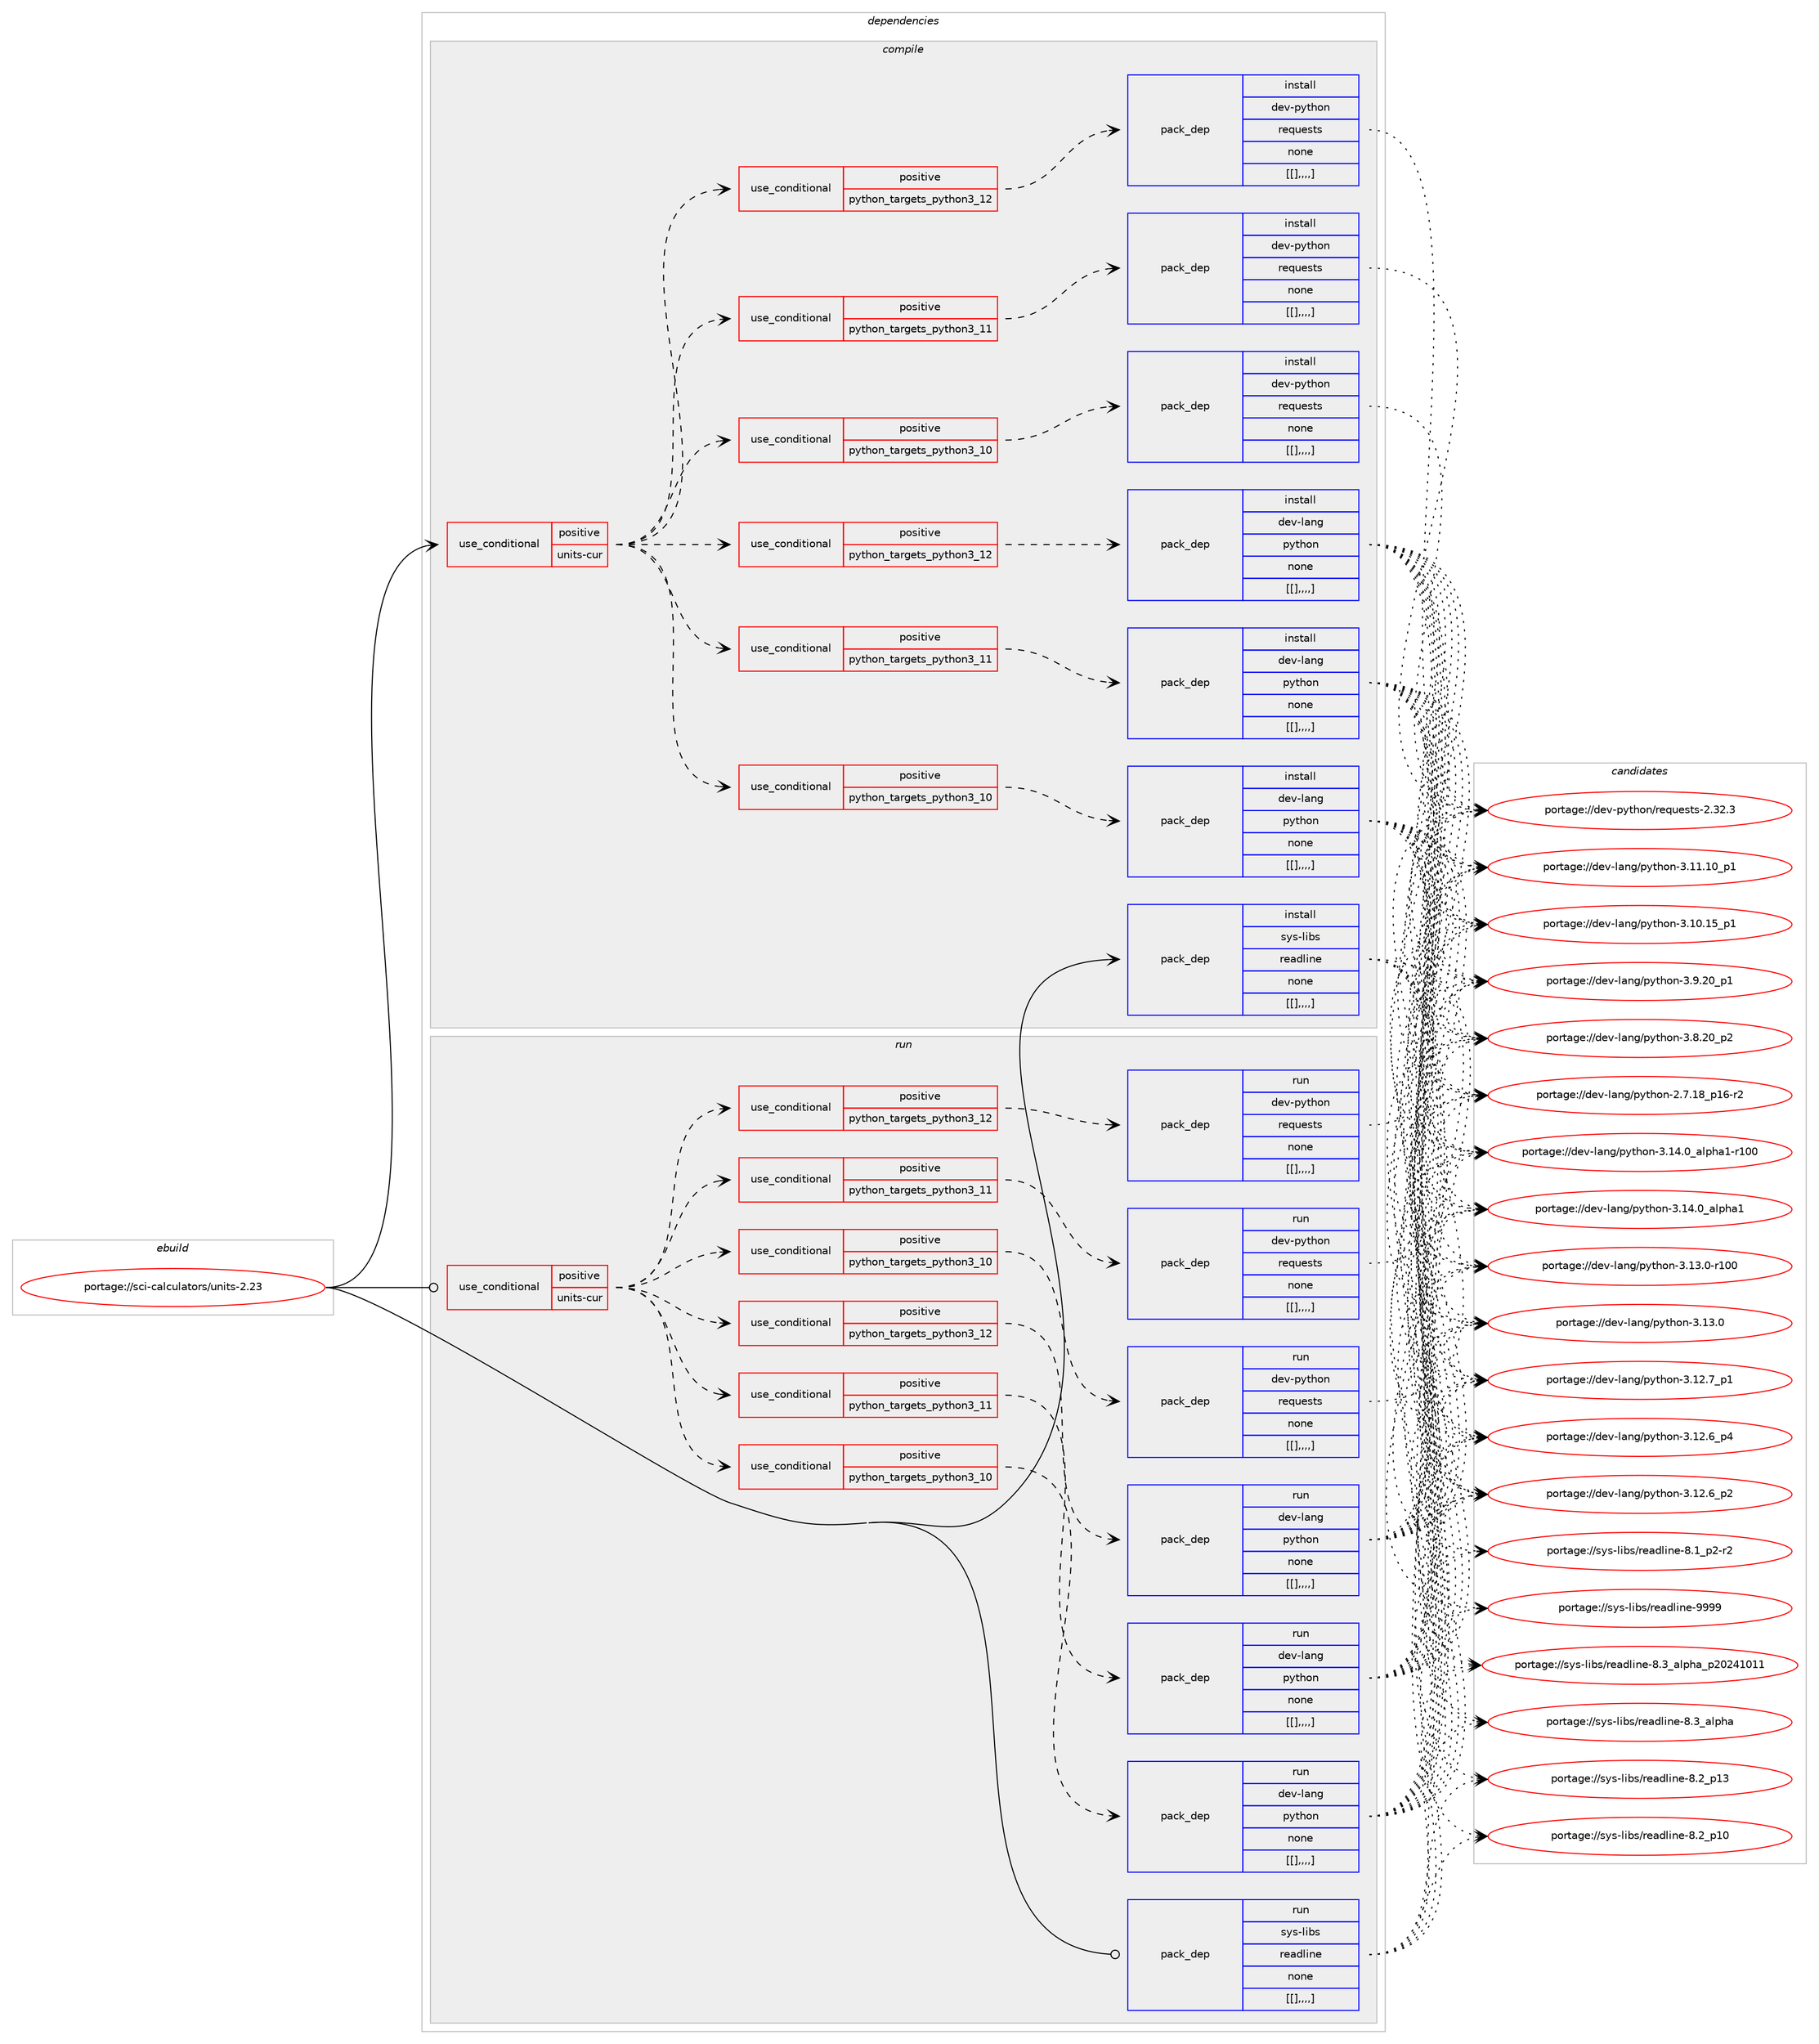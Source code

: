 digraph prolog {

# *************
# Graph options
# *************

newrank=true;
concentrate=true;
compound=true;
graph [rankdir=LR,fontname=Helvetica,fontsize=10,ranksep=1.5];#, ranksep=2.5, nodesep=0.2];
edge  [arrowhead=vee];
node  [fontname=Helvetica,fontsize=10];

# **********
# The ebuild
# **********

subgraph cluster_leftcol {
color=gray;
label=<<i>ebuild</i>>;
id [label="portage://sci-calculators/units-2.23", color=red, width=4, href="../sci-calculators/units-2.23.svg"];
}

# ****************
# The dependencies
# ****************

subgraph cluster_midcol {
color=gray;
label=<<i>dependencies</i>>;
subgraph cluster_compile {
fillcolor="#eeeeee";
style=filled;
label=<<i>compile</i>>;
subgraph cond110528 {
dependency416553 [label=<<TABLE BORDER="0" CELLBORDER="1" CELLSPACING="0" CELLPADDING="4"><TR><TD ROWSPAN="3" CELLPADDING="10">use_conditional</TD></TR><TR><TD>positive</TD></TR><TR><TD>units-cur</TD></TR></TABLE>>, shape=none, color=red];
subgraph cond110531 {
dependency416559 [label=<<TABLE BORDER="0" CELLBORDER="1" CELLSPACING="0" CELLPADDING="4"><TR><TD ROWSPAN="3" CELLPADDING="10">use_conditional</TD></TR><TR><TD>positive</TD></TR><TR><TD>python_targets_python3_10</TD></TR></TABLE>>, shape=none, color=red];
subgraph pack302923 {
dependency416564 [label=<<TABLE BORDER="0" CELLBORDER="1" CELLSPACING="0" CELLPADDING="4" WIDTH="220"><TR><TD ROWSPAN="6" CELLPADDING="30">pack_dep</TD></TR><TR><TD WIDTH="110">install</TD></TR><TR><TD>dev-lang</TD></TR><TR><TD>python</TD></TR><TR><TD>none</TD></TR><TR><TD>[[],,,,]</TD></TR></TABLE>>, shape=none, color=blue];
}
dependency416559:e -> dependency416564:w [weight=20,style="dashed",arrowhead="vee"];
}
dependency416553:e -> dependency416559:w [weight=20,style="dashed",arrowhead="vee"];
subgraph cond110534 {
dependency416570 [label=<<TABLE BORDER="0" CELLBORDER="1" CELLSPACING="0" CELLPADDING="4"><TR><TD ROWSPAN="3" CELLPADDING="10">use_conditional</TD></TR><TR><TD>positive</TD></TR><TR><TD>python_targets_python3_11</TD></TR></TABLE>>, shape=none, color=red];
subgraph pack302932 {
dependency416575 [label=<<TABLE BORDER="0" CELLBORDER="1" CELLSPACING="0" CELLPADDING="4" WIDTH="220"><TR><TD ROWSPAN="6" CELLPADDING="30">pack_dep</TD></TR><TR><TD WIDTH="110">install</TD></TR><TR><TD>dev-lang</TD></TR><TR><TD>python</TD></TR><TR><TD>none</TD></TR><TR><TD>[[],,,,]</TD></TR></TABLE>>, shape=none, color=blue];
}
dependency416570:e -> dependency416575:w [weight=20,style="dashed",arrowhead="vee"];
}
dependency416553:e -> dependency416570:w [weight=20,style="dashed",arrowhead="vee"];
subgraph cond110537 {
dependency416584 [label=<<TABLE BORDER="0" CELLBORDER="1" CELLSPACING="0" CELLPADDING="4"><TR><TD ROWSPAN="3" CELLPADDING="10">use_conditional</TD></TR><TR><TD>positive</TD></TR><TR><TD>python_targets_python3_12</TD></TR></TABLE>>, shape=none, color=red];
subgraph pack302942 {
dependency416587 [label=<<TABLE BORDER="0" CELLBORDER="1" CELLSPACING="0" CELLPADDING="4" WIDTH="220"><TR><TD ROWSPAN="6" CELLPADDING="30">pack_dep</TD></TR><TR><TD WIDTH="110">install</TD></TR><TR><TD>dev-lang</TD></TR><TR><TD>python</TD></TR><TR><TD>none</TD></TR><TR><TD>[[],,,,]</TD></TR></TABLE>>, shape=none, color=blue];
}
dependency416584:e -> dependency416587:w [weight=20,style="dashed",arrowhead="vee"];
}
dependency416553:e -> dependency416584:w [weight=20,style="dashed",arrowhead="vee"];
subgraph cond110541 {
dependency416595 [label=<<TABLE BORDER="0" CELLBORDER="1" CELLSPACING="0" CELLPADDING="4"><TR><TD ROWSPAN="3" CELLPADDING="10">use_conditional</TD></TR><TR><TD>positive</TD></TR><TR><TD>python_targets_python3_10</TD></TR></TABLE>>, shape=none, color=red];
subgraph pack302953 {
dependency416609 [label=<<TABLE BORDER="0" CELLBORDER="1" CELLSPACING="0" CELLPADDING="4" WIDTH="220"><TR><TD ROWSPAN="6" CELLPADDING="30">pack_dep</TD></TR><TR><TD WIDTH="110">install</TD></TR><TR><TD>dev-python</TD></TR><TR><TD>requests</TD></TR><TR><TD>none</TD></TR><TR><TD>[[],,,,]</TD></TR></TABLE>>, shape=none, color=blue];
}
dependency416595:e -> dependency416609:w [weight=20,style="dashed",arrowhead="vee"];
}
dependency416553:e -> dependency416595:w [weight=20,style="dashed",arrowhead="vee"];
subgraph cond110546 {
dependency416618 [label=<<TABLE BORDER="0" CELLBORDER="1" CELLSPACING="0" CELLPADDING="4"><TR><TD ROWSPAN="3" CELLPADDING="10">use_conditional</TD></TR><TR><TD>positive</TD></TR><TR><TD>python_targets_python3_11</TD></TR></TABLE>>, shape=none, color=red];
subgraph pack302968 {
dependency416625 [label=<<TABLE BORDER="0" CELLBORDER="1" CELLSPACING="0" CELLPADDING="4" WIDTH="220"><TR><TD ROWSPAN="6" CELLPADDING="30">pack_dep</TD></TR><TR><TD WIDTH="110">install</TD></TR><TR><TD>dev-python</TD></TR><TR><TD>requests</TD></TR><TR><TD>none</TD></TR><TR><TD>[[],,,,]</TD></TR></TABLE>>, shape=none, color=blue];
}
dependency416618:e -> dependency416625:w [weight=20,style="dashed",arrowhead="vee"];
}
dependency416553:e -> dependency416618:w [weight=20,style="dashed",arrowhead="vee"];
subgraph cond110548 {
dependency416632 [label=<<TABLE BORDER="0" CELLBORDER="1" CELLSPACING="0" CELLPADDING="4"><TR><TD ROWSPAN="3" CELLPADDING="10">use_conditional</TD></TR><TR><TD>positive</TD></TR><TR><TD>python_targets_python3_12</TD></TR></TABLE>>, shape=none, color=red];
subgraph pack302981 {
dependency416640 [label=<<TABLE BORDER="0" CELLBORDER="1" CELLSPACING="0" CELLPADDING="4" WIDTH="220"><TR><TD ROWSPAN="6" CELLPADDING="30">pack_dep</TD></TR><TR><TD WIDTH="110">install</TD></TR><TR><TD>dev-python</TD></TR><TR><TD>requests</TD></TR><TR><TD>none</TD></TR><TR><TD>[[],,,,]</TD></TR></TABLE>>, shape=none, color=blue];
}
dependency416632:e -> dependency416640:w [weight=20,style="dashed",arrowhead="vee"];
}
dependency416553:e -> dependency416632:w [weight=20,style="dashed",arrowhead="vee"];
}
id:e -> dependency416553:w [weight=20,style="solid",arrowhead="vee"];
subgraph pack302990 {
dependency416659 [label=<<TABLE BORDER="0" CELLBORDER="1" CELLSPACING="0" CELLPADDING="4" WIDTH="220"><TR><TD ROWSPAN="6" CELLPADDING="30">pack_dep</TD></TR><TR><TD WIDTH="110">install</TD></TR><TR><TD>sys-libs</TD></TR><TR><TD>readline</TD></TR><TR><TD>none</TD></TR><TR><TD>[[],,,,]</TD></TR></TABLE>>, shape=none, color=blue];
}
id:e -> dependency416659:w [weight=20,style="solid",arrowhead="vee"];
}
subgraph cluster_compileandrun {
fillcolor="#eeeeee";
style=filled;
label=<<i>compile and run</i>>;
}
subgraph cluster_run {
fillcolor="#eeeeee";
style=filled;
label=<<i>run</i>>;
subgraph cond110557 {
dependency416670 [label=<<TABLE BORDER="0" CELLBORDER="1" CELLSPACING="0" CELLPADDING="4"><TR><TD ROWSPAN="3" CELLPADDING="10">use_conditional</TD></TR><TR><TD>positive</TD></TR><TR><TD>units-cur</TD></TR></TABLE>>, shape=none, color=red];
subgraph cond110560 {
dependency416681 [label=<<TABLE BORDER="0" CELLBORDER="1" CELLSPACING="0" CELLPADDING="4"><TR><TD ROWSPAN="3" CELLPADDING="10">use_conditional</TD></TR><TR><TD>positive</TD></TR><TR><TD>python_targets_python3_10</TD></TR></TABLE>>, shape=none, color=red];
subgraph pack303021 {
dependency416690 [label=<<TABLE BORDER="0" CELLBORDER="1" CELLSPACING="0" CELLPADDING="4" WIDTH="220"><TR><TD ROWSPAN="6" CELLPADDING="30">pack_dep</TD></TR><TR><TD WIDTH="110">run</TD></TR><TR><TD>dev-lang</TD></TR><TR><TD>python</TD></TR><TR><TD>none</TD></TR><TR><TD>[[],,,,]</TD></TR></TABLE>>, shape=none, color=blue];
}
dependency416681:e -> dependency416690:w [weight=20,style="dashed",arrowhead="vee"];
}
dependency416670:e -> dependency416681:w [weight=20,style="dashed",arrowhead="vee"];
subgraph cond110565 {
dependency416701 [label=<<TABLE BORDER="0" CELLBORDER="1" CELLSPACING="0" CELLPADDING="4"><TR><TD ROWSPAN="3" CELLPADDING="10">use_conditional</TD></TR><TR><TD>positive</TD></TR><TR><TD>python_targets_python3_11</TD></TR></TABLE>>, shape=none, color=red];
subgraph pack303041 {
dependency416712 [label=<<TABLE BORDER="0" CELLBORDER="1" CELLSPACING="0" CELLPADDING="4" WIDTH="220"><TR><TD ROWSPAN="6" CELLPADDING="30">pack_dep</TD></TR><TR><TD WIDTH="110">run</TD></TR><TR><TD>dev-lang</TD></TR><TR><TD>python</TD></TR><TR><TD>none</TD></TR><TR><TD>[[],,,,]</TD></TR></TABLE>>, shape=none, color=blue];
}
dependency416701:e -> dependency416712:w [weight=20,style="dashed",arrowhead="vee"];
}
dependency416670:e -> dependency416701:w [weight=20,style="dashed",arrowhead="vee"];
subgraph cond110567 {
dependency416727 [label=<<TABLE BORDER="0" CELLBORDER="1" CELLSPACING="0" CELLPADDING="4"><TR><TD ROWSPAN="3" CELLPADDING="10">use_conditional</TD></TR><TR><TD>positive</TD></TR><TR><TD>python_targets_python3_12</TD></TR></TABLE>>, shape=none, color=red];
subgraph pack303064 {
dependency416739 [label=<<TABLE BORDER="0" CELLBORDER="1" CELLSPACING="0" CELLPADDING="4" WIDTH="220"><TR><TD ROWSPAN="6" CELLPADDING="30">pack_dep</TD></TR><TR><TD WIDTH="110">run</TD></TR><TR><TD>dev-lang</TD></TR><TR><TD>python</TD></TR><TR><TD>none</TD></TR><TR><TD>[[],,,,]</TD></TR></TABLE>>, shape=none, color=blue];
}
dependency416727:e -> dependency416739:w [weight=20,style="dashed",arrowhead="vee"];
}
dependency416670:e -> dependency416727:w [weight=20,style="dashed",arrowhead="vee"];
subgraph cond110570 {
dependency416749 [label=<<TABLE BORDER="0" CELLBORDER="1" CELLSPACING="0" CELLPADDING="4"><TR><TD ROWSPAN="3" CELLPADDING="10">use_conditional</TD></TR><TR><TD>positive</TD></TR><TR><TD>python_targets_python3_10</TD></TR></TABLE>>, shape=none, color=red];
subgraph pack303083 {
dependency416756 [label=<<TABLE BORDER="0" CELLBORDER="1" CELLSPACING="0" CELLPADDING="4" WIDTH="220"><TR><TD ROWSPAN="6" CELLPADDING="30">pack_dep</TD></TR><TR><TD WIDTH="110">run</TD></TR><TR><TD>dev-python</TD></TR><TR><TD>requests</TD></TR><TR><TD>none</TD></TR><TR><TD>[[],,,,]</TD></TR></TABLE>>, shape=none, color=blue];
}
dependency416749:e -> dependency416756:w [weight=20,style="dashed",arrowhead="vee"];
}
dependency416670:e -> dependency416749:w [weight=20,style="dashed",arrowhead="vee"];
subgraph cond110572 {
dependency416773 [label=<<TABLE BORDER="0" CELLBORDER="1" CELLSPACING="0" CELLPADDING="4"><TR><TD ROWSPAN="3" CELLPADDING="10">use_conditional</TD></TR><TR><TD>positive</TD></TR><TR><TD>python_targets_python3_11</TD></TR></TABLE>>, shape=none, color=red];
subgraph pack303104 {
dependency416781 [label=<<TABLE BORDER="0" CELLBORDER="1" CELLSPACING="0" CELLPADDING="4" WIDTH="220"><TR><TD ROWSPAN="6" CELLPADDING="30">pack_dep</TD></TR><TR><TD WIDTH="110">run</TD></TR><TR><TD>dev-python</TD></TR><TR><TD>requests</TD></TR><TR><TD>none</TD></TR><TR><TD>[[],,,,]</TD></TR></TABLE>>, shape=none, color=blue];
}
dependency416773:e -> dependency416781:w [weight=20,style="dashed",arrowhead="vee"];
}
dependency416670:e -> dependency416773:w [weight=20,style="dashed",arrowhead="vee"];
subgraph cond110574 {
dependency416785 [label=<<TABLE BORDER="0" CELLBORDER="1" CELLSPACING="0" CELLPADDING="4"><TR><TD ROWSPAN="3" CELLPADDING="10">use_conditional</TD></TR><TR><TD>positive</TD></TR><TR><TD>python_targets_python3_12</TD></TR></TABLE>>, shape=none, color=red];
subgraph pack303126 {
dependency416810 [label=<<TABLE BORDER="0" CELLBORDER="1" CELLSPACING="0" CELLPADDING="4" WIDTH="220"><TR><TD ROWSPAN="6" CELLPADDING="30">pack_dep</TD></TR><TR><TD WIDTH="110">run</TD></TR><TR><TD>dev-python</TD></TR><TR><TD>requests</TD></TR><TR><TD>none</TD></TR><TR><TD>[[],,,,]</TD></TR></TABLE>>, shape=none, color=blue];
}
dependency416785:e -> dependency416810:w [weight=20,style="dashed",arrowhead="vee"];
}
dependency416670:e -> dependency416785:w [weight=20,style="dashed",arrowhead="vee"];
}
id:e -> dependency416670:w [weight=20,style="solid",arrowhead="odot"];
subgraph pack303130 {
dependency416819 [label=<<TABLE BORDER="0" CELLBORDER="1" CELLSPACING="0" CELLPADDING="4" WIDTH="220"><TR><TD ROWSPAN="6" CELLPADDING="30">pack_dep</TD></TR><TR><TD WIDTH="110">run</TD></TR><TR><TD>sys-libs</TD></TR><TR><TD>readline</TD></TR><TR><TD>none</TD></TR><TR><TD>[[],,,,]</TD></TR></TABLE>>, shape=none, color=blue];
}
id:e -> dependency416819:w [weight=20,style="solid",arrowhead="odot"];
}
}

# **************
# The candidates
# **************

subgraph cluster_choices {
rank=same;
color=gray;
label=<<i>candidates</i>>;

subgraph choice303022 {
color=black;
nodesep=1;
choice100101118451089711010347112121116104111110455146495246489597108112104974945114494848 [label="portage://dev-lang/python-3.14.0_alpha1-r100", color=red, width=4,href="../dev-lang/python-3.14.0_alpha1-r100.svg"];
choice1001011184510897110103471121211161041111104551464952464895971081121049749 [label="portage://dev-lang/python-3.14.0_alpha1", color=red, width=4,href="../dev-lang/python-3.14.0_alpha1.svg"];
choice1001011184510897110103471121211161041111104551464951464845114494848 [label="portage://dev-lang/python-3.13.0-r100", color=red, width=4,href="../dev-lang/python-3.13.0-r100.svg"];
choice10010111845108971101034711212111610411111045514649514648 [label="portage://dev-lang/python-3.13.0", color=red, width=4,href="../dev-lang/python-3.13.0.svg"];
choice100101118451089711010347112121116104111110455146495046559511249 [label="portage://dev-lang/python-3.12.7_p1", color=red, width=4,href="../dev-lang/python-3.12.7_p1.svg"];
choice100101118451089711010347112121116104111110455146495046549511252 [label="portage://dev-lang/python-3.12.6_p4", color=red, width=4,href="../dev-lang/python-3.12.6_p4.svg"];
choice100101118451089711010347112121116104111110455146495046549511250 [label="portage://dev-lang/python-3.12.6_p2", color=red, width=4,href="../dev-lang/python-3.12.6_p2.svg"];
choice10010111845108971101034711212111610411111045514649494649489511249 [label="portage://dev-lang/python-3.11.10_p1", color=red, width=4,href="../dev-lang/python-3.11.10_p1.svg"];
choice10010111845108971101034711212111610411111045514649484649539511249 [label="portage://dev-lang/python-3.10.15_p1", color=red, width=4,href="../dev-lang/python-3.10.15_p1.svg"];
choice100101118451089711010347112121116104111110455146574650489511249 [label="portage://dev-lang/python-3.9.20_p1", color=red, width=4,href="../dev-lang/python-3.9.20_p1.svg"];
choice100101118451089711010347112121116104111110455146564650489511250 [label="portage://dev-lang/python-3.8.20_p2", color=red, width=4,href="../dev-lang/python-3.8.20_p2.svg"];
choice100101118451089711010347112121116104111110455046554649569511249544511450 [label="portage://dev-lang/python-2.7.18_p16-r2", color=red, width=4,href="../dev-lang/python-2.7.18_p16-r2.svg"];
dependency416564:e -> choice100101118451089711010347112121116104111110455146495246489597108112104974945114494848:w [style=dotted,weight="100"];
dependency416564:e -> choice1001011184510897110103471121211161041111104551464952464895971081121049749:w [style=dotted,weight="100"];
dependency416564:e -> choice1001011184510897110103471121211161041111104551464951464845114494848:w [style=dotted,weight="100"];
dependency416564:e -> choice10010111845108971101034711212111610411111045514649514648:w [style=dotted,weight="100"];
dependency416564:e -> choice100101118451089711010347112121116104111110455146495046559511249:w [style=dotted,weight="100"];
dependency416564:e -> choice100101118451089711010347112121116104111110455146495046549511252:w [style=dotted,weight="100"];
dependency416564:e -> choice100101118451089711010347112121116104111110455146495046549511250:w [style=dotted,weight="100"];
dependency416564:e -> choice10010111845108971101034711212111610411111045514649494649489511249:w [style=dotted,weight="100"];
dependency416564:e -> choice10010111845108971101034711212111610411111045514649484649539511249:w [style=dotted,weight="100"];
dependency416564:e -> choice100101118451089711010347112121116104111110455146574650489511249:w [style=dotted,weight="100"];
dependency416564:e -> choice100101118451089711010347112121116104111110455146564650489511250:w [style=dotted,weight="100"];
dependency416564:e -> choice100101118451089711010347112121116104111110455046554649569511249544511450:w [style=dotted,weight="100"];
}
subgraph choice303034 {
color=black;
nodesep=1;
choice100101118451089711010347112121116104111110455146495246489597108112104974945114494848 [label="portage://dev-lang/python-3.14.0_alpha1-r100", color=red, width=4,href="../dev-lang/python-3.14.0_alpha1-r100.svg"];
choice1001011184510897110103471121211161041111104551464952464895971081121049749 [label="portage://dev-lang/python-3.14.0_alpha1", color=red, width=4,href="../dev-lang/python-3.14.0_alpha1.svg"];
choice1001011184510897110103471121211161041111104551464951464845114494848 [label="portage://dev-lang/python-3.13.0-r100", color=red, width=4,href="../dev-lang/python-3.13.0-r100.svg"];
choice10010111845108971101034711212111610411111045514649514648 [label="portage://dev-lang/python-3.13.0", color=red, width=4,href="../dev-lang/python-3.13.0.svg"];
choice100101118451089711010347112121116104111110455146495046559511249 [label="portage://dev-lang/python-3.12.7_p1", color=red, width=4,href="../dev-lang/python-3.12.7_p1.svg"];
choice100101118451089711010347112121116104111110455146495046549511252 [label="portage://dev-lang/python-3.12.6_p4", color=red, width=4,href="../dev-lang/python-3.12.6_p4.svg"];
choice100101118451089711010347112121116104111110455146495046549511250 [label="portage://dev-lang/python-3.12.6_p2", color=red, width=4,href="../dev-lang/python-3.12.6_p2.svg"];
choice10010111845108971101034711212111610411111045514649494649489511249 [label="portage://dev-lang/python-3.11.10_p1", color=red, width=4,href="../dev-lang/python-3.11.10_p1.svg"];
choice10010111845108971101034711212111610411111045514649484649539511249 [label="portage://dev-lang/python-3.10.15_p1", color=red, width=4,href="../dev-lang/python-3.10.15_p1.svg"];
choice100101118451089711010347112121116104111110455146574650489511249 [label="portage://dev-lang/python-3.9.20_p1", color=red, width=4,href="../dev-lang/python-3.9.20_p1.svg"];
choice100101118451089711010347112121116104111110455146564650489511250 [label="portage://dev-lang/python-3.8.20_p2", color=red, width=4,href="../dev-lang/python-3.8.20_p2.svg"];
choice100101118451089711010347112121116104111110455046554649569511249544511450 [label="portage://dev-lang/python-2.7.18_p16-r2", color=red, width=4,href="../dev-lang/python-2.7.18_p16-r2.svg"];
dependency416575:e -> choice100101118451089711010347112121116104111110455146495246489597108112104974945114494848:w [style=dotted,weight="100"];
dependency416575:e -> choice1001011184510897110103471121211161041111104551464952464895971081121049749:w [style=dotted,weight="100"];
dependency416575:e -> choice1001011184510897110103471121211161041111104551464951464845114494848:w [style=dotted,weight="100"];
dependency416575:e -> choice10010111845108971101034711212111610411111045514649514648:w [style=dotted,weight="100"];
dependency416575:e -> choice100101118451089711010347112121116104111110455146495046559511249:w [style=dotted,weight="100"];
dependency416575:e -> choice100101118451089711010347112121116104111110455146495046549511252:w [style=dotted,weight="100"];
dependency416575:e -> choice100101118451089711010347112121116104111110455146495046549511250:w [style=dotted,weight="100"];
dependency416575:e -> choice10010111845108971101034711212111610411111045514649494649489511249:w [style=dotted,weight="100"];
dependency416575:e -> choice10010111845108971101034711212111610411111045514649484649539511249:w [style=dotted,weight="100"];
dependency416575:e -> choice100101118451089711010347112121116104111110455146574650489511249:w [style=dotted,weight="100"];
dependency416575:e -> choice100101118451089711010347112121116104111110455146564650489511250:w [style=dotted,weight="100"];
dependency416575:e -> choice100101118451089711010347112121116104111110455046554649569511249544511450:w [style=dotted,weight="100"];
}
subgraph choice303049 {
color=black;
nodesep=1;
choice100101118451089711010347112121116104111110455146495246489597108112104974945114494848 [label="portage://dev-lang/python-3.14.0_alpha1-r100", color=red, width=4,href="../dev-lang/python-3.14.0_alpha1-r100.svg"];
choice1001011184510897110103471121211161041111104551464952464895971081121049749 [label="portage://dev-lang/python-3.14.0_alpha1", color=red, width=4,href="../dev-lang/python-3.14.0_alpha1.svg"];
choice1001011184510897110103471121211161041111104551464951464845114494848 [label="portage://dev-lang/python-3.13.0-r100", color=red, width=4,href="../dev-lang/python-3.13.0-r100.svg"];
choice10010111845108971101034711212111610411111045514649514648 [label="portage://dev-lang/python-3.13.0", color=red, width=4,href="../dev-lang/python-3.13.0.svg"];
choice100101118451089711010347112121116104111110455146495046559511249 [label="portage://dev-lang/python-3.12.7_p1", color=red, width=4,href="../dev-lang/python-3.12.7_p1.svg"];
choice100101118451089711010347112121116104111110455146495046549511252 [label="portage://dev-lang/python-3.12.6_p4", color=red, width=4,href="../dev-lang/python-3.12.6_p4.svg"];
choice100101118451089711010347112121116104111110455146495046549511250 [label="portage://dev-lang/python-3.12.6_p2", color=red, width=4,href="../dev-lang/python-3.12.6_p2.svg"];
choice10010111845108971101034711212111610411111045514649494649489511249 [label="portage://dev-lang/python-3.11.10_p1", color=red, width=4,href="../dev-lang/python-3.11.10_p1.svg"];
choice10010111845108971101034711212111610411111045514649484649539511249 [label="portage://dev-lang/python-3.10.15_p1", color=red, width=4,href="../dev-lang/python-3.10.15_p1.svg"];
choice100101118451089711010347112121116104111110455146574650489511249 [label="portage://dev-lang/python-3.9.20_p1", color=red, width=4,href="../dev-lang/python-3.9.20_p1.svg"];
choice100101118451089711010347112121116104111110455146564650489511250 [label="portage://dev-lang/python-3.8.20_p2", color=red, width=4,href="../dev-lang/python-3.8.20_p2.svg"];
choice100101118451089711010347112121116104111110455046554649569511249544511450 [label="portage://dev-lang/python-2.7.18_p16-r2", color=red, width=4,href="../dev-lang/python-2.7.18_p16-r2.svg"];
dependency416587:e -> choice100101118451089711010347112121116104111110455146495246489597108112104974945114494848:w [style=dotted,weight="100"];
dependency416587:e -> choice1001011184510897110103471121211161041111104551464952464895971081121049749:w [style=dotted,weight="100"];
dependency416587:e -> choice1001011184510897110103471121211161041111104551464951464845114494848:w [style=dotted,weight="100"];
dependency416587:e -> choice10010111845108971101034711212111610411111045514649514648:w [style=dotted,weight="100"];
dependency416587:e -> choice100101118451089711010347112121116104111110455146495046559511249:w [style=dotted,weight="100"];
dependency416587:e -> choice100101118451089711010347112121116104111110455146495046549511252:w [style=dotted,weight="100"];
dependency416587:e -> choice100101118451089711010347112121116104111110455146495046549511250:w [style=dotted,weight="100"];
dependency416587:e -> choice10010111845108971101034711212111610411111045514649494649489511249:w [style=dotted,weight="100"];
dependency416587:e -> choice10010111845108971101034711212111610411111045514649484649539511249:w [style=dotted,weight="100"];
dependency416587:e -> choice100101118451089711010347112121116104111110455146574650489511249:w [style=dotted,weight="100"];
dependency416587:e -> choice100101118451089711010347112121116104111110455146564650489511250:w [style=dotted,weight="100"];
dependency416587:e -> choice100101118451089711010347112121116104111110455046554649569511249544511450:w [style=dotted,weight="100"];
}
subgraph choice303055 {
color=black;
nodesep=1;
choice100101118451121211161041111104711410111311710111511611545504651504651 [label="portage://dev-python/requests-2.32.3", color=red, width=4,href="../dev-python/requests-2.32.3.svg"];
dependency416609:e -> choice100101118451121211161041111104711410111311710111511611545504651504651:w [style=dotted,weight="100"];
}
subgraph choice303059 {
color=black;
nodesep=1;
choice100101118451121211161041111104711410111311710111511611545504651504651 [label="portage://dev-python/requests-2.32.3", color=red, width=4,href="../dev-python/requests-2.32.3.svg"];
dependency416625:e -> choice100101118451121211161041111104711410111311710111511611545504651504651:w [style=dotted,weight="100"];
}
subgraph choice303063 {
color=black;
nodesep=1;
choice100101118451121211161041111104711410111311710111511611545504651504651 [label="portage://dev-python/requests-2.32.3", color=red, width=4,href="../dev-python/requests-2.32.3.svg"];
dependency416640:e -> choice100101118451121211161041111104711410111311710111511611545504651504651:w [style=dotted,weight="100"];
}
subgraph choice303068 {
color=black;
nodesep=1;
choice115121115451081059811547114101971001081051101014557575757 [label="portage://sys-libs/readline-9999", color=red, width=4,href="../sys-libs/readline-9999.svg"];
choice1151211154510810598115471141019710010810511010145564651959710811210497951125048505249484949 [label="portage://sys-libs/readline-8.3_alpha_p20241011", color=red, width=4,href="../sys-libs/readline-8.3_alpha_p20241011.svg"];
choice1151211154510810598115471141019710010810511010145564651959710811210497 [label="portage://sys-libs/readline-8.3_alpha", color=red, width=4,href="../sys-libs/readline-8.3_alpha.svg"];
choice1151211154510810598115471141019710010810511010145564650951124951 [label="portage://sys-libs/readline-8.2_p13", color=red, width=4,href="../sys-libs/readline-8.2_p13.svg"];
choice1151211154510810598115471141019710010810511010145564650951124948 [label="portage://sys-libs/readline-8.2_p10", color=red, width=4,href="../sys-libs/readline-8.2_p10.svg"];
choice115121115451081059811547114101971001081051101014556464995112504511450 [label="portage://sys-libs/readline-8.1_p2-r2", color=red, width=4,href="../sys-libs/readline-8.1_p2-r2.svg"];
dependency416659:e -> choice115121115451081059811547114101971001081051101014557575757:w [style=dotted,weight="100"];
dependency416659:e -> choice1151211154510810598115471141019710010810511010145564651959710811210497951125048505249484949:w [style=dotted,weight="100"];
dependency416659:e -> choice1151211154510810598115471141019710010810511010145564651959710811210497:w [style=dotted,weight="100"];
dependency416659:e -> choice1151211154510810598115471141019710010810511010145564650951124951:w [style=dotted,weight="100"];
dependency416659:e -> choice1151211154510810598115471141019710010810511010145564650951124948:w [style=dotted,weight="100"];
dependency416659:e -> choice115121115451081059811547114101971001081051101014556464995112504511450:w [style=dotted,weight="100"];
}
subgraph choice303077 {
color=black;
nodesep=1;
choice100101118451089711010347112121116104111110455146495246489597108112104974945114494848 [label="portage://dev-lang/python-3.14.0_alpha1-r100", color=red, width=4,href="../dev-lang/python-3.14.0_alpha1-r100.svg"];
choice1001011184510897110103471121211161041111104551464952464895971081121049749 [label="portage://dev-lang/python-3.14.0_alpha1", color=red, width=4,href="../dev-lang/python-3.14.0_alpha1.svg"];
choice1001011184510897110103471121211161041111104551464951464845114494848 [label="portage://dev-lang/python-3.13.0-r100", color=red, width=4,href="../dev-lang/python-3.13.0-r100.svg"];
choice10010111845108971101034711212111610411111045514649514648 [label="portage://dev-lang/python-3.13.0", color=red, width=4,href="../dev-lang/python-3.13.0.svg"];
choice100101118451089711010347112121116104111110455146495046559511249 [label="portage://dev-lang/python-3.12.7_p1", color=red, width=4,href="../dev-lang/python-3.12.7_p1.svg"];
choice100101118451089711010347112121116104111110455146495046549511252 [label="portage://dev-lang/python-3.12.6_p4", color=red, width=4,href="../dev-lang/python-3.12.6_p4.svg"];
choice100101118451089711010347112121116104111110455146495046549511250 [label="portage://dev-lang/python-3.12.6_p2", color=red, width=4,href="../dev-lang/python-3.12.6_p2.svg"];
choice10010111845108971101034711212111610411111045514649494649489511249 [label="portage://dev-lang/python-3.11.10_p1", color=red, width=4,href="../dev-lang/python-3.11.10_p1.svg"];
choice10010111845108971101034711212111610411111045514649484649539511249 [label="portage://dev-lang/python-3.10.15_p1", color=red, width=4,href="../dev-lang/python-3.10.15_p1.svg"];
choice100101118451089711010347112121116104111110455146574650489511249 [label="portage://dev-lang/python-3.9.20_p1", color=red, width=4,href="../dev-lang/python-3.9.20_p1.svg"];
choice100101118451089711010347112121116104111110455146564650489511250 [label="portage://dev-lang/python-3.8.20_p2", color=red, width=4,href="../dev-lang/python-3.8.20_p2.svg"];
choice100101118451089711010347112121116104111110455046554649569511249544511450 [label="portage://dev-lang/python-2.7.18_p16-r2", color=red, width=4,href="../dev-lang/python-2.7.18_p16-r2.svg"];
dependency416690:e -> choice100101118451089711010347112121116104111110455146495246489597108112104974945114494848:w [style=dotted,weight="100"];
dependency416690:e -> choice1001011184510897110103471121211161041111104551464952464895971081121049749:w [style=dotted,weight="100"];
dependency416690:e -> choice1001011184510897110103471121211161041111104551464951464845114494848:w [style=dotted,weight="100"];
dependency416690:e -> choice10010111845108971101034711212111610411111045514649514648:w [style=dotted,weight="100"];
dependency416690:e -> choice100101118451089711010347112121116104111110455146495046559511249:w [style=dotted,weight="100"];
dependency416690:e -> choice100101118451089711010347112121116104111110455146495046549511252:w [style=dotted,weight="100"];
dependency416690:e -> choice100101118451089711010347112121116104111110455146495046549511250:w [style=dotted,weight="100"];
dependency416690:e -> choice10010111845108971101034711212111610411111045514649494649489511249:w [style=dotted,weight="100"];
dependency416690:e -> choice10010111845108971101034711212111610411111045514649484649539511249:w [style=dotted,weight="100"];
dependency416690:e -> choice100101118451089711010347112121116104111110455146574650489511249:w [style=dotted,weight="100"];
dependency416690:e -> choice100101118451089711010347112121116104111110455146564650489511250:w [style=dotted,weight="100"];
dependency416690:e -> choice100101118451089711010347112121116104111110455046554649569511249544511450:w [style=dotted,weight="100"];
}
subgraph choice303089 {
color=black;
nodesep=1;
choice100101118451089711010347112121116104111110455146495246489597108112104974945114494848 [label="portage://dev-lang/python-3.14.0_alpha1-r100", color=red, width=4,href="../dev-lang/python-3.14.0_alpha1-r100.svg"];
choice1001011184510897110103471121211161041111104551464952464895971081121049749 [label="portage://dev-lang/python-3.14.0_alpha1", color=red, width=4,href="../dev-lang/python-3.14.0_alpha1.svg"];
choice1001011184510897110103471121211161041111104551464951464845114494848 [label="portage://dev-lang/python-3.13.0-r100", color=red, width=4,href="../dev-lang/python-3.13.0-r100.svg"];
choice10010111845108971101034711212111610411111045514649514648 [label="portage://dev-lang/python-3.13.0", color=red, width=4,href="../dev-lang/python-3.13.0.svg"];
choice100101118451089711010347112121116104111110455146495046559511249 [label="portage://dev-lang/python-3.12.7_p1", color=red, width=4,href="../dev-lang/python-3.12.7_p1.svg"];
choice100101118451089711010347112121116104111110455146495046549511252 [label="portage://dev-lang/python-3.12.6_p4", color=red, width=4,href="../dev-lang/python-3.12.6_p4.svg"];
choice100101118451089711010347112121116104111110455146495046549511250 [label="portage://dev-lang/python-3.12.6_p2", color=red, width=4,href="../dev-lang/python-3.12.6_p2.svg"];
choice10010111845108971101034711212111610411111045514649494649489511249 [label="portage://dev-lang/python-3.11.10_p1", color=red, width=4,href="../dev-lang/python-3.11.10_p1.svg"];
choice10010111845108971101034711212111610411111045514649484649539511249 [label="portage://dev-lang/python-3.10.15_p1", color=red, width=4,href="../dev-lang/python-3.10.15_p1.svg"];
choice100101118451089711010347112121116104111110455146574650489511249 [label="portage://dev-lang/python-3.9.20_p1", color=red, width=4,href="../dev-lang/python-3.9.20_p1.svg"];
choice100101118451089711010347112121116104111110455146564650489511250 [label="portage://dev-lang/python-3.8.20_p2", color=red, width=4,href="../dev-lang/python-3.8.20_p2.svg"];
choice100101118451089711010347112121116104111110455046554649569511249544511450 [label="portage://dev-lang/python-2.7.18_p16-r2", color=red, width=4,href="../dev-lang/python-2.7.18_p16-r2.svg"];
dependency416712:e -> choice100101118451089711010347112121116104111110455146495246489597108112104974945114494848:w [style=dotted,weight="100"];
dependency416712:e -> choice1001011184510897110103471121211161041111104551464952464895971081121049749:w [style=dotted,weight="100"];
dependency416712:e -> choice1001011184510897110103471121211161041111104551464951464845114494848:w [style=dotted,weight="100"];
dependency416712:e -> choice10010111845108971101034711212111610411111045514649514648:w [style=dotted,weight="100"];
dependency416712:e -> choice100101118451089711010347112121116104111110455146495046559511249:w [style=dotted,weight="100"];
dependency416712:e -> choice100101118451089711010347112121116104111110455146495046549511252:w [style=dotted,weight="100"];
dependency416712:e -> choice100101118451089711010347112121116104111110455146495046549511250:w [style=dotted,weight="100"];
dependency416712:e -> choice10010111845108971101034711212111610411111045514649494649489511249:w [style=dotted,weight="100"];
dependency416712:e -> choice10010111845108971101034711212111610411111045514649484649539511249:w [style=dotted,weight="100"];
dependency416712:e -> choice100101118451089711010347112121116104111110455146574650489511249:w [style=dotted,weight="100"];
dependency416712:e -> choice100101118451089711010347112121116104111110455146564650489511250:w [style=dotted,weight="100"];
dependency416712:e -> choice100101118451089711010347112121116104111110455046554649569511249544511450:w [style=dotted,weight="100"];
}
subgraph choice303110 {
color=black;
nodesep=1;
choice100101118451089711010347112121116104111110455146495246489597108112104974945114494848 [label="portage://dev-lang/python-3.14.0_alpha1-r100", color=red, width=4,href="../dev-lang/python-3.14.0_alpha1-r100.svg"];
choice1001011184510897110103471121211161041111104551464952464895971081121049749 [label="portage://dev-lang/python-3.14.0_alpha1", color=red, width=4,href="../dev-lang/python-3.14.0_alpha1.svg"];
choice1001011184510897110103471121211161041111104551464951464845114494848 [label="portage://dev-lang/python-3.13.0-r100", color=red, width=4,href="../dev-lang/python-3.13.0-r100.svg"];
choice10010111845108971101034711212111610411111045514649514648 [label="portage://dev-lang/python-3.13.0", color=red, width=4,href="../dev-lang/python-3.13.0.svg"];
choice100101118451089711010347112121116104111110455146495046559511249 [label="portage://dev-lang/python-3.12.7_p1", color=red, width=4,href="../dev-lang/python-3.12.7_p1.svg"];
choice100101118451089711010347112121116104111110455146495046549511252 [label="portage://dev-lang/python-3.12.6_p4", color=red, width=4,href="../dev-lang/python-3.12.6_p4.svg"];
choice100101118451089711010347112121116104111110455146495046549511250 [label="portage://dev-lang/python-3.12.6_p2", color=red, width=4,href="../dev-lang/python-3.12.6_p2.svg"];
choice10010111845108971101034711212111610411111045514649494649489511249 [label="portage://dev-lang/python-3.11.10_p1", color=red, width=4,href="../dev-lang/python-3.11.10_p1.svg"];
choice10010111845108971101034711212111610411111045514649484649539511249 [label="portage://dev-lang/python-3.10.15_p1", color=red, width=4,href="../dev-lang/python-3.10.15_p1.svg"];
choice100101118451089711010347112121116104111110455146574650489511249 [label="portage://dev-lang/python-3.9.20_p1", color=red, width=4,href="../dev-lang/python-3.9.20_p1.svg"];
choice100101118451089711010347112121116104111110455146564650489511250 [label="portage://dev-lang/python-3.8.20_p2", color=red, width=4,href="../dev-lang/python-3.8.20_p2.svg"];
choice100101118451089711010347112121116104111110455046554649569511249544511450 [label="portage://dev-lang/python-2.7.18_p16-r2", color=red, width=4,href="../dev-lang/python-2.7.18_p16-r2.svg"];
dependency416739:e -> choice100101118451089711010347112121116104111110455146495246489597108112104974945114494848:w [style=dotted,weight="100"];
dependency416739:e -> choice1001011184510897110103471121211161041111104551464952464895971081121049749:w [style=dotted,weight="100"];
dependency416739:e -> choice1001011184510897110103471121211161041111104551464951464845114494848:w [style=dotted,weight="100"];
dependency416739:e -> choice10010111845108971101034711212111610411111045514649514648:w [style=dotted,weight="100"];
dependency416739:e -> choice100101118451089711010347112121116104111110455146495046559511249:w [style=dotted,weight="100"];
dependency416739:e -> choice100101118451089711010347112121116104111110455146495046549511252:w [style=dotted,weight="100"];
dependency416739:e -> choice100101118451089711010347112121116104111110455146495046549511250:w [style=dotted,weight="100"];
dependency416739:e -> choice10010111845108971101034711212111610411111045514649494649489511249:w [style=dotted,weight="100"];
dependency416739:e -> choice10010111845108971101034711212111610411111045514649484649539511249:w [style=dotted,weight="100"];
dependency416739:e -> choice100101118451089711010347112121116104111110455146574650489511249:w [style=dotted,weight="100"];
dependency416739:e -> choice100101118451089711010347112121116104111110455146564650489511250:w [style=dotted,weight="100"];
dependency416739:e -> choice100101118451089711010347112121116104111110455046554649569511249544511450:w [style=dotted,weight="100"];
}
subgraph choice303124 {
color=black;
nodesep=1;
choice100101118451121211161041111104711410111311710111511611545504651504651 [label="portage://dev-python/requests-2.32.3", color=red, width=4,href="../dev-python/requests-2.32.3.svg"];
dependency416756:e -> choice100101118451121211161041111104711410111311710111511611545504651504651:w [style=dotted,weight="100"];
}
subgraph choice303127 {
color=black;
nodesep=1;
choice100101118451121211161041111104711410111311710111511611545504651504651 [label="portage://dev-python/requests-2.32.3", color=red, width=4,href="../dev-python/requests-2.32.3.svg"];
dependency416781:e -> choice100101118451121211161041111104711410111311710111511611545504651504651:w [style=dotted,weight="100"];
}
subgraph choice303130 {
color=black;
nodesep=1;
choice100101118451121211161041111104711410111311710111511611545504651504651 [label="portage://dev-python/requests-2.32.3", color=red, width=4,href="../dev-python/requests-2.32.3.svg"];
dependency416810:e -> choice100101118451121211161041111104711410111311710111511611545504651504651:w [style=dotted,weight="100"];
}
subgraph choice303132 {
color=black;
nodesep=1;
choice115121115451081059811547114101971001081051101014557575757 [label="portage://sys-libs/readline-9999", color=red, width=4,href="../sys-libs/readline-9999.svg"];
choice1151211154510810598115471141019710010810511010145564651959710811210497951125048505249484949 [label="portage://sys-libs/readline-8.3_alpha_p20241011", color=red, width=4,href="../sys-libs/readline-8.3_alpha_p20241011.svg"];
choice1151211154510810598115471141019710010810511010145564651959710811210497 [label="portage://sys-libs/readline-8.3_alpha", color=red, width=4,href="../sys-libs/readline-8.3_alpha.svg"];
choice1151211154510810598115471141019710010810511010145564650951124951 [label="portage://sys-libs/readline-8.2_p13", color=red, width=4,href="../sys-libs/readline-8.2_p13.svg"];
choice1151211154510810598115471141019710010810511010145564650951124948 [label="portage://sys-libs/readline-8.2_p10", color=red, width=4,href="../sys-libs/readline-8.2_p10.svg"];
choice115121115451081059811547114101971001081051101014556464995112504511450 [label="portage://sys-libs/readline-8.1_p2-r2", color=red, width=4,href="../sys-libs/readline-8.1_p2-r2.svg"];
dependency416819:e -> choice115121115451081059811547114101971001081051101014557575757:w [style=dotted,weight="100"];
dependency416819:e -> choice1151211154510810598115471141019710010810511010145564651959710811210497951125048505249484949:w [style=dotted,weight="100"];
dependency416819:e -> choice1151211154510810598115471141019710010810511010145564651959710811210497:w [style=dotted,weight="100"];
dependency416819:e -> choice1151211154510810598115471141019710010810511010145564650951124951:w [style=dotted,weight="100"];
dependency416819:e -> choice1151211154510810598115471141019710010810511010145564650951124948:w [style=dotted,weight="100"];
dependency416819:e -> choice115121115451081059811547114101971001081051101014556464995112504511450:w [style=dotted,weight="100"];
}
}

}
